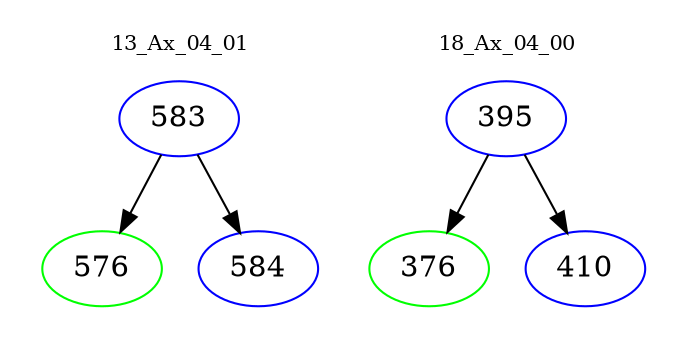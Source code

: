 digraph{
subgraph cluster_0 {
color = white
label = "13_Ax_04_01";
fontsize=10;
T0_583 [label="583", color="blue"]
T0_583 -> T0_576 [color="black"]
T0_576 [label="576", color="green"]
T0_583 -> T0_584 [color="black"]
T0_584 [label="584", color="blue"]
}
subgraph cluster_1 {
color = white
label = "18_Ax_04_00";
fontsize=10;
T1_395 [label="395", color="blue"]
T1_395 -> T1_376 [color="black"]
T1_376 [label="376", color="green"]
T1_395 -> T1_410 [color="black"]
T1_410 [label="410", color="blue"]
}
}
